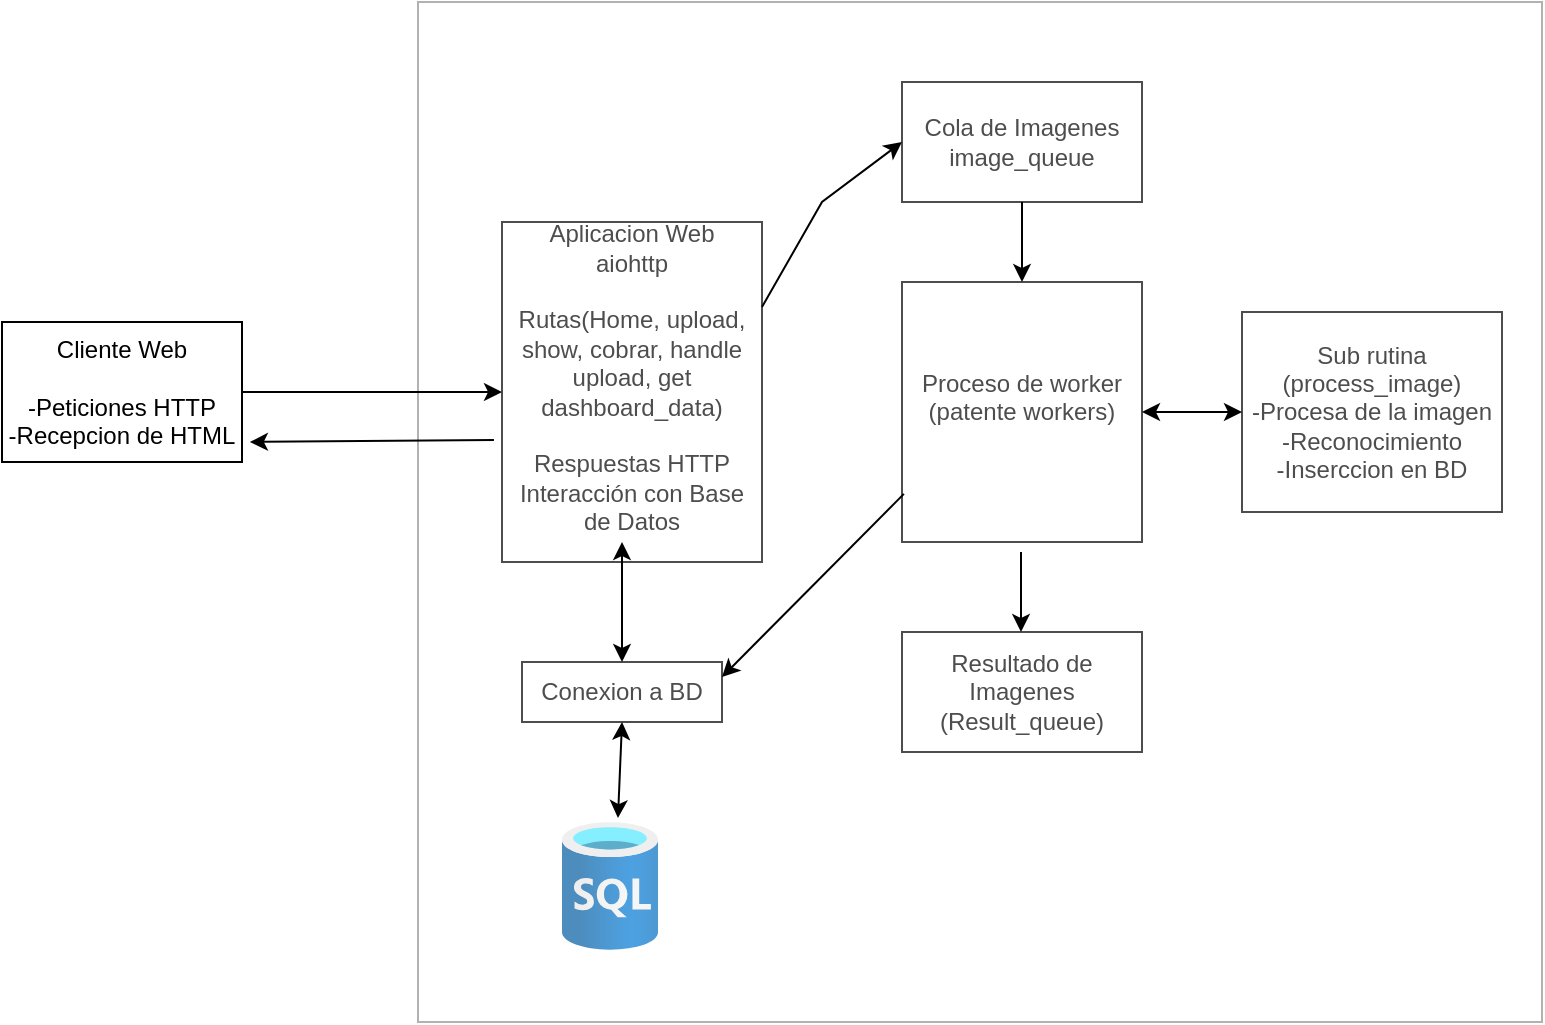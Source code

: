 <mxfile version="24.7.8">
  <diagram name="Page-1" id="A0wO5vX6aPavAtrDRhQF">
    <mxGraphModel dx="874" dy="474" grid="1" gridSize="10" guides="1" tooltips="1" connect="1" arrows="1" fold="1" page="1" pageScale="1" pageWidth="850" pageHeight="1100" math="0" shadow="0">
      <root>
        <mxCell id="0" />
        <mxCell id="1" parent="0" />
        <mxCell id="4qWD_aRJBYxRa9FX38Ls-1" value="Cliente Web&lt;div&gt;&lt;br&gt;&lt;/div&gt;&lt;div&gt;-Peticiones HTTP&lt;/div&gt;&lt;div&gt;-Recepcion de HTML&lt;/div&gt;" style="rounded=0;whiteSpace=wrap;html=1;" vertex="1" parent="1">
          <mxGeometry x="70" y="170" width="120" height="70" as="geometry" />
        </mxCell>
        <mxCell id="4qWD_aRJBYxRa9FX38Ls-2" value="Aplicacion Web&lt;div&gt;aiohttp&lt;/div&gt;&lt;div&gt;&lt;br&gt;&lt;/div&gt;&lt;div&gt;Rutas(Home, upload, show, cobrar, handle upload, get dashboard_data)&lt;/div&gt;&lt;div&gt;&lt;br&gt;&lt;/div&gt;&lt;div&gt;Respuestas HTTP&lt;/div&gt;&lt;div&gt;Interacción con Base de Datos&lt;/div&gt;&lt;div&gt;&lt;br&gt;&lt;/div&gt;" style="rounded=0;whiteSpace=wrap;html=1;" vertex="1" parent="1">
          <mxGeometry x="320" y="120" width="130" height="170" as="geometry" />
        </mxCell>
        <mxCell id="4qWD_aRJBYxRa9FX38Ls-4" value="" style="image;aspect=fixed;html=1;points=[];align=center;fontSize=12;image=img/lib/azure2/databases/SQL_Database.svg;" vertex="1" parent="1">
          <mxGeometry x="350" y="420" width="48" height="64" as="geometry" />
        </mxCell>
        <mxCell id="4qWD_aRJBYxRa9FX38Ls-5" value="Cola de Imagenes&lt;div&gt;image_queue&lt;/div&gt;" style="rounded=0;whiteSpace=wrap;html=1;" vertex="1" parent="1">
          <mxGeometry x="520" y="50" width="120" height="60" as="geometry" />
        </mxCell>
        <mxCell id="4qWD_aRJBYxRa9FX38Ls-6" value="Proceso de worker&lt;div&gt;(patente workers)&lt;/div&gt;&lt;div&gt;&lt;br&gt;&lt;/div&gt;" style="rounded=0;whiteSpace=wrap;html=1;" vertex="1" parent="1">
          <mxGeometry x="520" y="150" width="120" height="130" as="geometry" />
        </mxCell>
        <mxCell id="4qWD_aRJBYxRa9FX38Ls-7" value="Resultado de Imagenes&lt;div&gt;(Result_queue)&lt;/div&gt;" style="rounded=0;whiteSpace=wrap;html=1;" vertex="1" parent="1">
          <mxGeometry x="520" y="325" width="120" height="60" as="geometry" />
        </mxCell>
        <mxCell id="4qWD_aRJBYxRa9FX38Ls-8" value="Conexion a BD" style="rounded=0;whiteSpace=wrap;html=1;" vertex="1" parent="1">
          <mxGeometry x="330" y="340" width="100" height="30" as="geometry" />
        </mxCell>
        <mxCell id="4qWD_aRJBYxRa9FX38Ls-9" value="&lt;div&gt;Sub rutina&lt;/div&gt;&lt;div&gt;(process_image)&lt;/div&gt;&lt;div&gt;-Procesa de la imagen&lt;/div&gt;&lt;div&gt;-Reconocimiento&lt;/div&gt;&lt;div&gt;-Inserccion en BD&lt;/div&gt;" style="rounded=0;whiteSpace=wrap;html=1;" vertex="1" parent="1">
          <mxGeometry x="690" y="165" width="130" height="100" as="geometry" />
        </mxCell>
        <mxCell id="4qWD_aRJBYxRa9FX38Ls-10" value="" style="rounded=0;whiteSpace=wrap;html=1;opacity=30;" vertex="1" parent="1">
          <mxGeometry x="278" y="10" width="562" height="510" as="geometry" />
        </mxCell>
        <mxCell id="4qWD_aRJBYxRa9FX38Ls-11" value="" style="endArrow=classic;html=1;rounded=0;exitX=1;exitY=0.5;exitDx=0;exitDy=0;entryX=0;entryY=0.5;entryDx=0;entryDy=0;" edge="1" parent="1" source="4qWD_aRJBYxRa9FX38Ls-1" target="4qWD_aRJBYxRa9FX38Ls-2">
          <mxGeometry width="50" height="50" relative="1" as="geometry">
            <mxPoint x="450" y="270" as="sourcePoint" />
            <mxPoint x="500" y="220" as="targetPoint" />
            <Array as="points" />
          </mxGeometry>
        </mxCell>
        <mxCell id="4qWD_aRJBYxRa9FX38Ls-12" value="" style="endArrow=classic;html=1;rounded=0;exitX=-0.031;exitY=0.641;exitDx=0;exitDy=0;exitPerimeter=0;entryX=1.033;entryY=0.857;entryDx=0;entryDy=0;entryPerimeter=0;" edge="1" parent="1" source="4qWD_aRJBYxRa9FX38Ls-2" target="4qWD_aRJBYxRa9FX38Ls-1">
          <mxGeometry width="50" height="50" relative="1" as="geometry">
            <mxPoint x="450" y="270" as="sourcePoint" />
            <mxPoint x="500" y="220" as="targetPoint" />
          </mxGeometry>
        </mxCell>
        <mxCell id="4qWD_aRJBYxRa9FX38Ls-16" value="" style="endArrow=classic;startArrow=classic;html=1;rounded=0;exitX=1;exitY=0.5;exitDx=0;exitDy=0;entryX=0;entryY=0.5;entryDx=0;entryDy=0;" edge="1" parent="1" source="4qWD_aRJBYxRa9FX38Ls-6" target="4qWD_aRJBYxRa9FX38Ls-9">
          <mxGeometry width="50" height="50" relative="1" as="geometry">
            <mxPoint x="660" y="195" as="sourcePoint" />
            <mxPoint x="660" y="240" as="targetPoint" />
          </mxGeometry>
        </mxCell>
        <mxCell id="4qWD_aRJBYxRa9FX38Ls-17" value="" style="endArrow=classic;html=1;rounded=0;entryX=0;entryY=0.5;entryDx=0;entryDy=0;exitX=1;exitY=0.25;exitDx=0;exitDy=0;" edge="1" parent="1" source="4qWD_aRJBYxRa9FX38Ls-2" target="4qWD_aRJBYxRa9FX38Ls-5">
          <mxGeometry width="50" height="50" relative="1" as="geometry">
            <mxPoint x="450" y="270" as="sourcePoint" />
            <mxPoint x="500" y="220" as="targetPoint" />
            <Array as="points">
              <mxPoint x="480" y="110" />
            </Array>
          </mxGeometry>
        </mxCell>
        <mxCell id="4qWD_aRJBYxRa9FX38Ls-19" value="" style="endArrow=classic;startArrow=classic;html=1;rounded=0;exitX=0.5;exitY=1;exitDx=0;exitDy=0;entryX=0.583;entryY=-0.031;entryDx=0;entryDy=0;entryPerimeter=0;" edge="1" parent="1" source="4qWD_aRJBYxRa9FX38Ls-8" target="4qWD_aRJBYxRa9FX38Ls-4">
          <mxGeometry width="50" height="50" relative="1" as="geometry">
            <mxPoint x="380" y="355" as="sourcePoint" />
            <mxPoint x="380" y="400" as="targetPoint" />
          </mxGeometry>
        </mxCell>
        <mxCell id="4qWD_aRJBYxRa9FX38Ls-22" value="" style="endArrow=classic;startArrow=classic;html=1;rounded=0;entryX=0.5;entryY=0;entryDx=0;entryDy=0;" edge="1" parent="1" target="4qWD_aRJBYxRa9FX38Ls-8">
          <mxGeometry width="50" height="50" relative="1" as="geometry">
            <mxPoint x="380" y="280" as="sourcePoint" />
            <mxPoint x="379.5" y="325" as="targetPoint" />
          </mxGeometry>
        </mxCell>
        <mxCell id="4qWD_aRJBYxRa9FX38Ls-24" value="" style="endArrow=classic;html=1;rounded=0;exitX=0.5;exitY=1;exitDx=0;exitDy=0;entryX=0.5;entryY=0;entryDx=0;entryDy=0;" edge="1" parent="1" source="4qWD_aRJBYxRa9FX38Ls-5" target="4qWD_aRJBYxRa9FX38Ls-6">
          <mxGeometry width="50" height="50" relative="1" as="geometry">
            <mxPoint x="650" y="100" as="sourcePoint" />
            <mxPoint x="700" y="50" as="targetPoint" />
          </mxGeometry>
        </mxCell>
        <mxCell id="4qWD_aRJBYxRa9FX38Ls-25" value="" style="endArrow=classic;html=1;rounded=0;exitX=0.5;exitY=1;exitDx=0;exitDy=0;entryX=0.5;entryY=0;entryDx=0;entryDy=0;" edge="1" parent="1">
          <mxGeometry width="50" height="50" relative="1" as="geometry">
            <mxPoint x="579.5" y="285" as="sourcePoint" />
            <mxPoint x="579.5" y="325" as="targetPoint" />
          </mxGeometry>
        </mxCell>
        <mxCell id="4qWD_aRJBYxRa9FX38Ls-26" value="" style="endArrow=classic;html=1;rounded=0;exitX=0.008;exitY=0.815;exitDx=0;exitDy=0;exitPerimeter=0;entryX=1;entryY=0.25;entryDx=0;entryDy=0;" edge="1" parent="1" source="4qWD_aRJBYxRa9FX38Ls-6" target="4qWD_aRJBYxRa9FX38Ls-8">
          <mxGeometry width="50" height="50" relative="1" as="geometry">
            <mxPoint x="450" y="270" as="sourcePoint" />
            <mxPoint x="500" y="220" as="targetPoint" />
          </mxGeometry>
        </mxCell>
      </root>
    </mxGraphModel>
  </diagram>
</mxfile>
